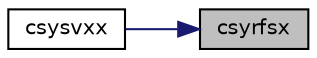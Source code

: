 digraph "csyrfsx"
{
 // LATEX_PDF_SIZE
  edge [fontname="Helvetica",fontsize="10",labelfontname="Helvetica",labelfontsize="10"];
  node [fontname="Helvetica",fontsize="10",shape=record];
  rankdir="RL";
  Node1 [label="csyrfsx",height=0.2,width=0.4,color="black", fillcolor="grey75", style="filled", fontcolor="black",tooltip="CSYRFSX"];
  Node1 -> Node2 [dir="back",color="midnightblue",fontsize="10",style="solid",fontname="Helvetica"];
  Node2 [label="csysvxx",height=0.2,width=0.4,color="black", fillcolor="white", style="filled",URL="$csysvxx_8f.html#a48da16f71d9aa75098b8c6d3c4007979",tooltip="CSYSVXX computes the solution to system of linear equations A * X = B for SY matrices"];
}
